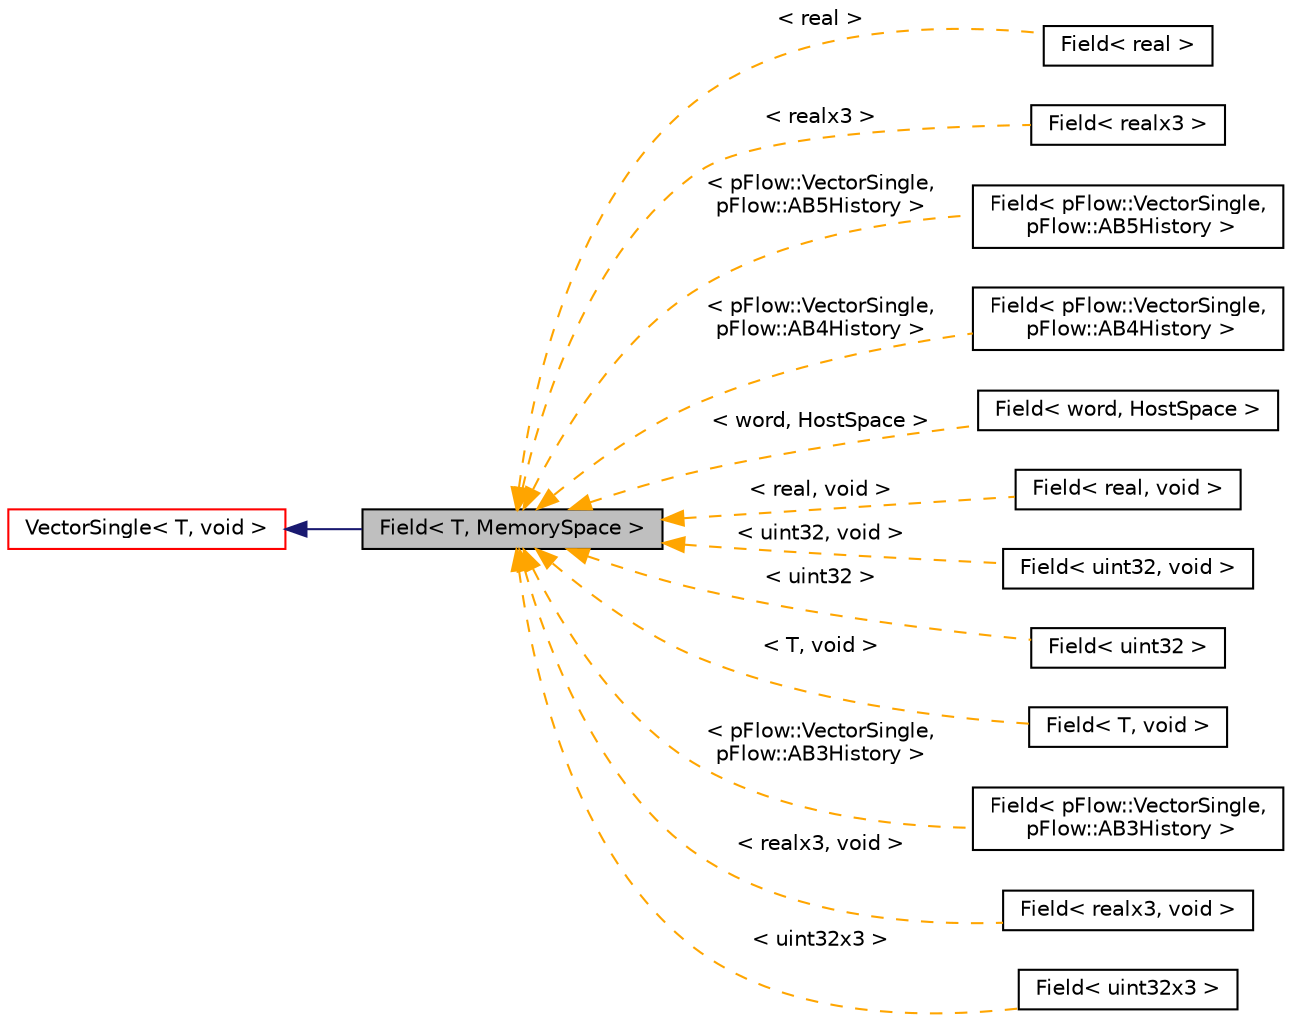 digraph "Field&lt; T, MemorySpace &gt;"
{
 // LATEX_PDF_SIZE
  edge [fontname="Helvetica",fontsize="10",labelfontname="Helvetica",labelfontsize="10"];
  node [fontname="Helvetica",fontsize="10",shape=record];
  rankdir="LR";
  Node1 [label="Field\< T, MemorySpace \>",height=0.2,width=0.4,color="black", fillcolor="grey75", style="filled", fontcolor="black",tooltip=" "];
  Node2 -> Node1 [dir="back",color="midnightblue",fontsize="10",style="solid",fontname="Helvetica"];
  Node2 [label="VectorSingle\< T, void \>",height=0.2,width=0.4,color="red", fillcolor="white", style="filled",URL="$classpFlow_1_1VectorSingle.html",tooltip=" "];
  Node1 -> Node4 [dir="back",color="orange",fontsize="10",style="dashed",label=" \< real \>" ,fontname="Helvetica"];
  Node4 [label="Field\< real \>",height=0.2,width=0.4,color="black", fillcolor="white", style="filled",URL="$classpFlow_1_1Field.html",tooltip=" "];
  Node1 -> Node5 [dir="back",color="orange",fontsize="10",style="dashed",label=" \< realx3 \>" ,fontname="Helvetica"];
  Node5 [label="Field\< realx3 \>",height=0.2,width=0.4,color="black", fillcolor="white", style="filled",URL="$classpFlow_1_1Field.html",tooltip=" "];
  Node1 -> Node6 [dir="back",color="orange",fontsize="10",style="dashed",label=" \< pFlow::VectorSingle,\l pFlow::AB5History \>" ,fontname="Helvetica"];
  Node6 [label="Field\< pFlow::VectorSingle,\l pFlow::AB5History \>",height=0.2,width=0.4,color="black", fillcolor="white", style="filled",URL="$classpFlow_1_1Field.html",tooltip=" "];
  Node1 -> Node7 [dir="back",color="orange",fontsize="10",style="dashed",label=" \< pFlow::VectorSingle,\l pFlow::AB4History \>" ,fontname="Helvetica"];
  Node7 [label="Field\< pFlow::VectorSingle,\l pFlow::AB4History \>",height=0.2,width=0.4,color="black", fillcolor="white", style="filled",URL="$classpFlow_1_1Field.html",tooltip=" "];
  Node1 -> Node8 [dir="back",color="orange",fontsize="10",style="dashed",label=" \< word, HostSpace \>" ,fontname="Helvetica"];
  Node8 [label="Field\< word, HostSpace \>",height=0.2,width=0.4,color="black", fillcolor="white", style="filled",URL="$classpFlow_1_1Field.html",tooltip=" "];
  Node1 -> Node9 [dir="back",color="orange",fontsize="10",style="dashed",label=" \< real, void \>" ,fontname="Helvetica"];
  Node9 [label="Field\< real, void \>",height=0.2,width=0.4,color="black", fillcolor="white", style="filled",URL="$classpFlow_1_1Field.html",tooltip=" "];
  Node1 -> Node10 [dir="back",color="orange",fontsize="10",style="dashed",label=" \< uint32, void \>" ,fontname="Helvetica"];
  Node10 [label="Field\< uint32, void \>",height=0.2,width=0.4,color="black", fillcolor="white", style="filled",URL="$classpFlow_1_1Field.html",tooltip=" "];
  Node1 -> Node11 [dir="back",color="orange",fontsize="10",style="dashed",label=" \< uint32 \>" ,fontname="Helvetica"];
  Node11 [label="Field\< uint32 \>",height=0.2,width=0.4,color="black", fillcolor="white", style="filled",URL="$classpFlow_1_1Field.html",tooltip=" "];
  Node1 -> Node12 [dir="back",color="orange",fontsize="10",style="dashed",label=" \< T, void \>" ,fontname="Helvetica"];
  Node12 [label="Field\< T, void \>",height=0.2,width=0.4,color="black", fillcolor="white", style="filled",URL="$classpFlow_1_1Field.html",tooltip=" "];
  Node1 -> Node13 [dir="back",color="orange",fontsize="10",style="dashed",label=" \< pFlow::VectorSingle,\l pFlow::AB3History \>" ,fontname="Helvetica"];
  Node13 [label="Field\< pFlow::VectorSingle,\l pFlow::AB3History \>",height=0.2,width=0.4,color="black", fillcolor="white", style="filled",URL="$classpFlow_1_1Field.html",tooltip=" "];
  Node1 -> Node14 [dir="back",color="orange",fontsize="10",style="dashed",label=" \< realx3, void \>" ,fontname="Helvetica"];
  Node14 [label="Field\< realx3, void \>",height=0.2,width=0.4,color="black", fillcolor="white", style="filled",URL="$classpFlow_1_1Field.html",tooltip=" "];
  Node1 -> Node15 [dir="back",color="orange",fontsize="10",style="dashed",label=" \< uint32x3 \>" ,fontname="Helvetica"];
  Node15 [label="Field\< uint32x3 \>",height=0.2,width=0.4,color="black", fillcolor="white", style="filled",URL="$classpFlow_1_1Field.html",tooltip=" "];
}
